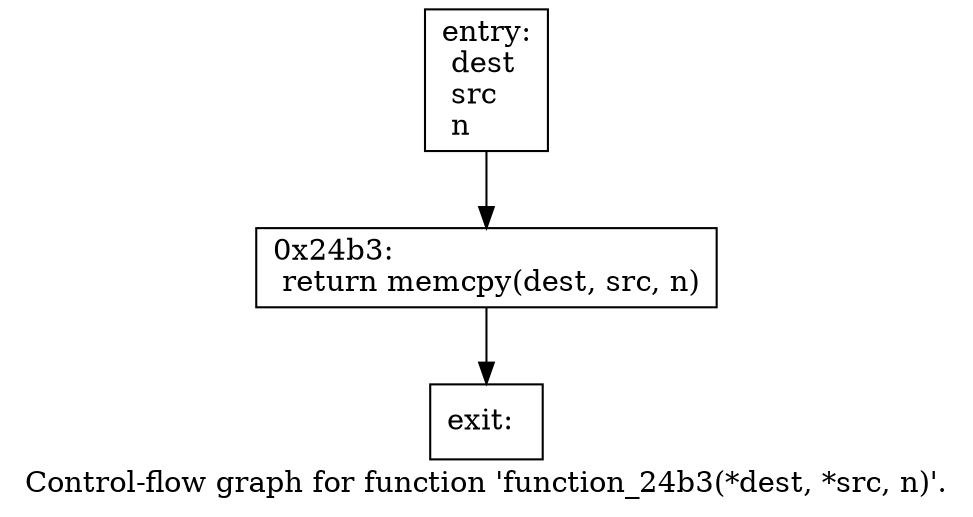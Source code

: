 digraph "Control-flow graph for function 'function_24b3(*dest, *src, n)'." {
  label="Control-flow graph for function 'function_24b3(*dest, *src, n)'.";
  node [shape=record];

  Node07711A20 [label="{entry:\l  dest\l  src\l  n\l}"];
  Node07711A20 -> Node07712200;
  Node07712200 [label="{0x24b3:\l  return memcpy(dest, src, n)\l}"];
  Node07712200 -> Node07711DC8;
  Node07711DC8 [label="{exit:\l}"];

}
